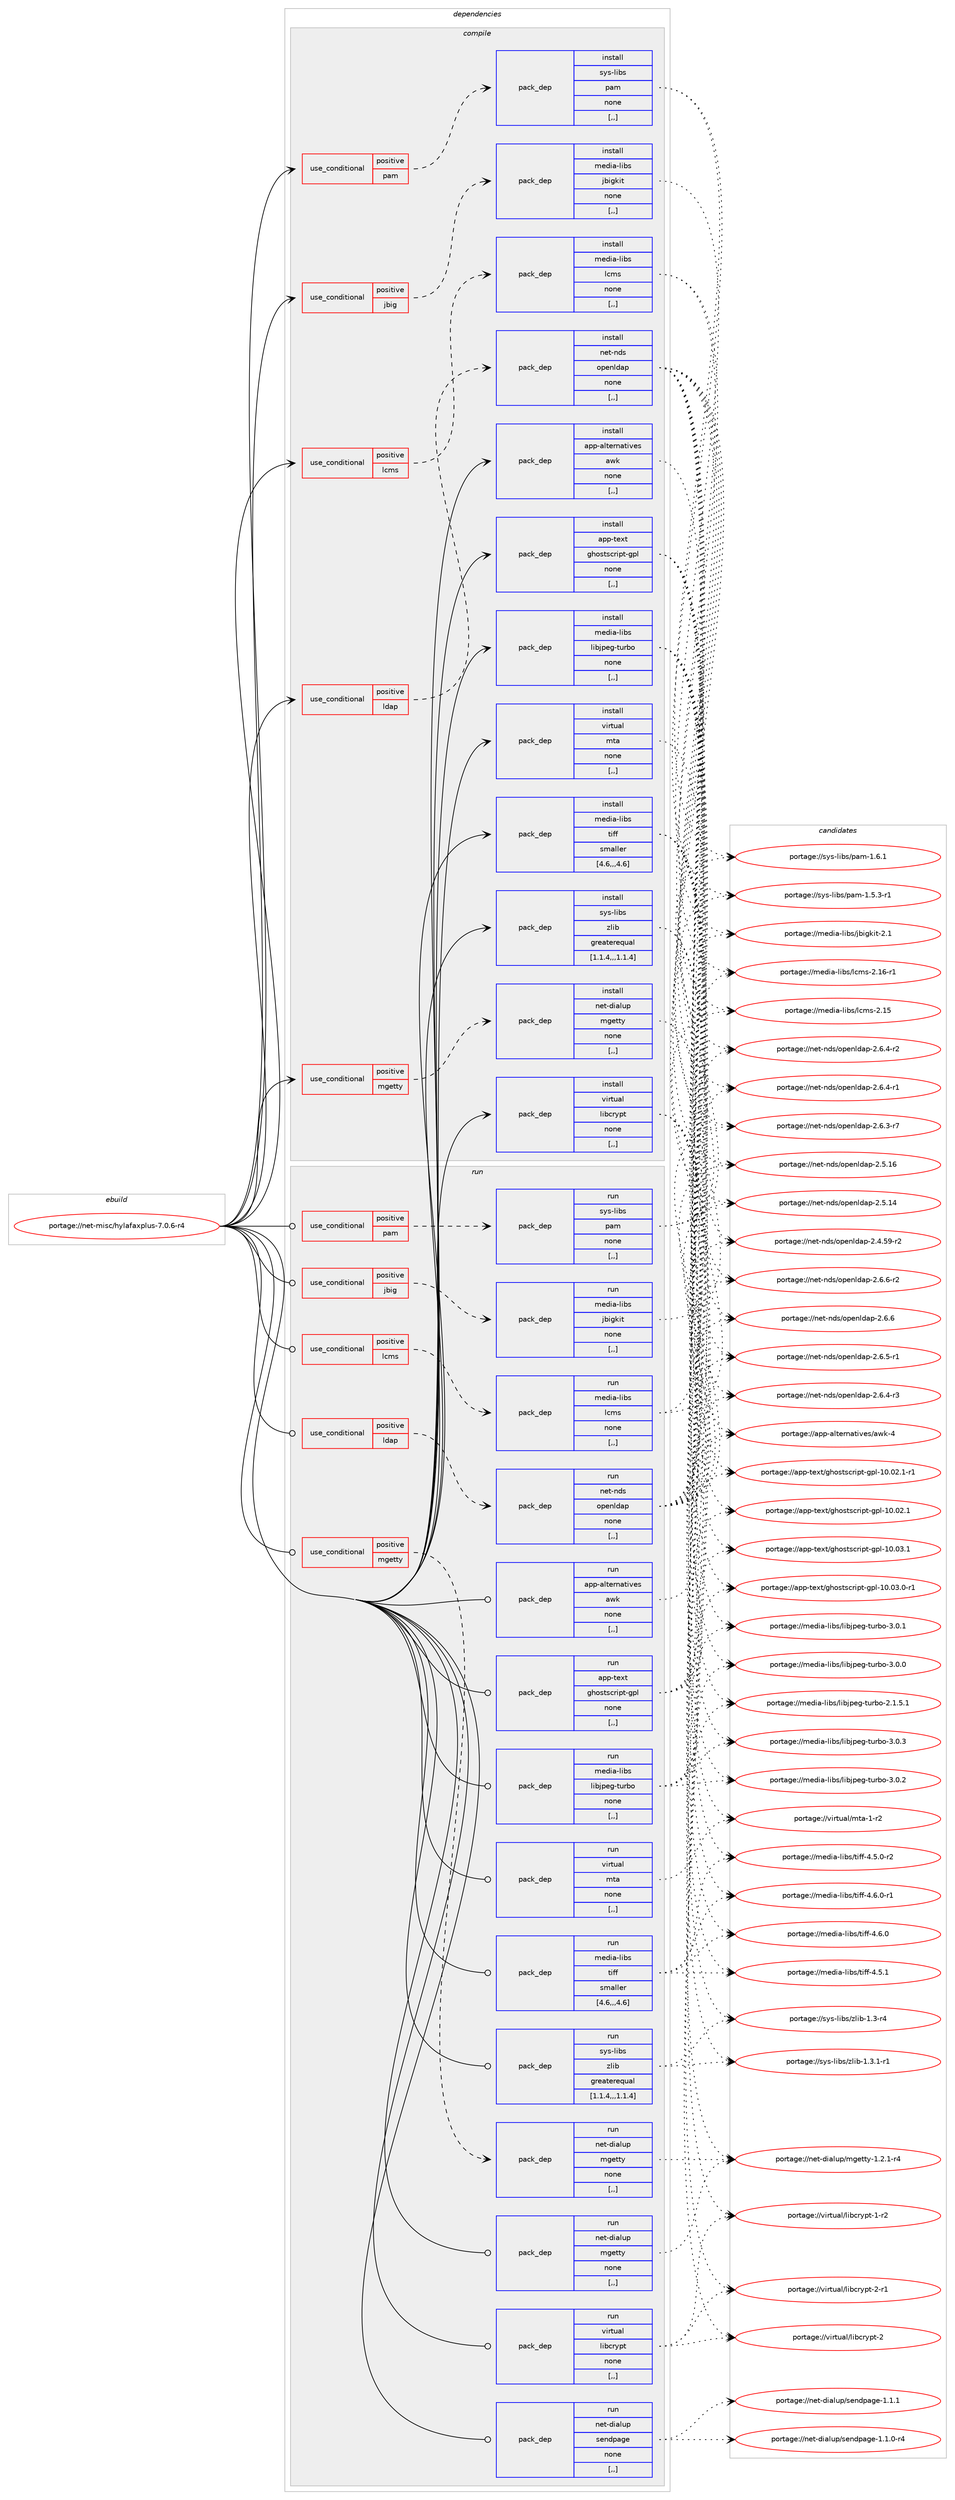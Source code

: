 digraph prolog {

# *************
# Graph options
# *************

newrank=true;
concentrate=true;
compound=true;
graph [rankdir=LR,fontname=Helvetica,fontsize=10,ranksep=1.5];#, ranksep=2.5, nodesep=0.2];
edge  [arrowhead=vee];
node  [fontname=Helvetica,fontsize=10];

# **********
# The ebuild
# **********

subgraph cluster_leftcol {
color=gray;
rank=same;
label=<<i>ebuild</i>>;
id [label="portage://net-misc/hylafaxplus-7.0.6-r4", color=red, width=4, href="../net-misc/hylafaxplus-7.0.6-r4.svg"];
}

# ****************
# The dependencies
# ****************

subgraph cluster_midcol {
color=gray;
label=<<i>dependencies</i>>;
subgraph cluster_compile {
fillcolor="#eeeeee";
style=filled;
label=<<i>compile</i>>;
subgraph cond97123 {
dependency368525 [label=<<TABLE BORDER="0" CELLBORDER="1" CELLSPACING="0" CELLPADDING="4"><TR><TD ROWSPAN="3" CELLPADDING="10">use_conditional</TD></TR><TR><TD>positive</TD></TR><TR><TD>jbig</TD></TR></TABLE>>, shape=none, color=red];
subgraph pack268735 {
dependency368526 [label=<<TABLE BORDER="0" CELLBORDER="1" CELLSPACING="0" CELLPADDING="4" WIDTH="220"><TR><TD ROWSPAN="6" CELLPADDING="30">pack_dep</TD></TR><TR><TD WIDTH="110">install</TD></TR><TR><TD>media-libs</TD></TR><TR><TD>jbigkit</TD></TR><TR><TD>none</TD></TR><TR><TD>[,,]</TD></TR></TABLE>>, shape=none, color=blue];
}
dependency368525:e -> dependency368526:w [weight=20,style="dashed",arrowhead="vee"];
}
id:e -> dependency368525:w [weight=20,style="solid",arrowhead="vee"];
subgraph cond97124 {
dependency368527 [label=<<TABLE BORDER="0" CELLBORDER="1" CELLSPACING="0" CELLPADDING="4"><TR><TD ROWSPAN="3" CELLPADDING="10">use_conditional</TD></TR><TR><TD>positive</TD></TR><TR><TD>lcms</TD></TR></TABLE>>, shape=none, color=red];
subgraph pack268736 {
dependency368528 [label=<<TABLE BORDER="0" CELLBORDER="1" CELLSPACING="0" CELLPADDING="4" WIDTH="220"><TR><TD ROWSPAN="6" CELLPADDING="30">pack_dep</TD></TR><TR><TD WIDTH="110">install</TD></TR><TR><TD>media-libs</TD></TR><TR><TD>lcms</TD></TR><TR><TD>none</TD></TR><TR><TD>[,,]</TD></TR></TABLE>>, shape=none, color=blue];
}
dependency368527:e -> dependency368528:w [weight=20,style="dashed",arrowhead="vee"];
}
id:e -> dependency368527:w [weight=20,style="solid",arrowhead="vee"];
subgraph cond97125 {
dependency368529 [label=<<TABLE BORDER="0" CELLBORDER="1" CELLSPACING="0" CELLPADDING="4"><TR><TD ROWSPAN="3" CELLPADDING="10">use_conditional</TD></TR><TR><TD>positive</TD></TR><TR><TD>ldap</TD></TR></TABLE>>, shape=none, color=red];
subgraph pack268737 {
dependency368530 [label=<<TABLE BORDER="0" CELLBORDER="1" CELLSPACING="0" CELLPADDING="4" WIDTH="220"><TR><TD ROWSPAN="6" CELLPADDING="30">pack_dep</TD></TR><TR><TD WIDTH="110">install</TD></TR><TR><TD>net-nds</TD></TR><TR><TD>openldap</TD></TR><TR><TD>none</TD></TR><TR><TD>[,,]</TD></TR></TABLE>>, shape=none, color=blue];
}
dependency368529:e -> dependency368530:w [weight=20,style="dashed",arrowhead="vee"];
}
id:e -> dependency368529:w [weight=20,style="solid",arrowhead="vee"];
subgraph cond97126 {
dependency368531 [label=<<TABLE BORDER="0" CELLBORDER="1" CELLSPACING="0" CELLPADDING="4"><TR><TD ROWSPAN="3" CELLPADDING="10">use_conditional</TD></TR><TR><TD>positive</TD></TR><TR><TD>mgetty</TD></TR></TABLE>>, shape=none, color=red];
subgraph pack268738 {
dependency368532 [label=<<TABLE BORDER="0" CELLBORDER="1" CELLSPACING="0" CELLPADDING="4" WIDTH="220"><TR><TD ROWSPAN="6" CELLPADDING="30">pack_dep</TD></TR><TR><TD WIDTH="110">install</TD></TR><TR><TD>net-dialup</TD></TR><TR><TD>mgetty</TD></TR><TR><TD>none</TD></TR><TR><TD>[,,]</TD></TR></TABLE>>, shape=none, color=blue];
}
dependency368531:e -> dependency368532:w [weight=20,style="dashed",arrowhead="vee"];
}
id:e -> dependency368531:w [weight=20,style="solid",arrowhead="vee"];
subgraph cond97127 {
dependency368533 [label=<<TABLE BORDER="0" CELLBORDER="1" CELLSPACING="0" CELLPADDING="4"><TR><TD ROWSPAN="3" CELLPADDING="10">use_conditional</TD></TR><TR><TD>positive</TD></TR><TR><TD>pam</TD></TR></TABLE>>, shape=none, color=red];
subgraph pack268739 {
dependency368534 [label=<<TABLE BORDER="0" CELLBORDER="1" CELLSPACING="0" CELLPADDING="4" WIDTH="220"><TR><TD ROWSPAN="6" CELLPADDING="30">pack_dep</TD></TR><TR><TD WIDTH="110">install</TD></TR><TR><TD>sys-libs</TD></TR><TR><TD>pam</TD></TR><TR><TD>none</TD></TR><TR><TD>[,,]</TD></TR></TABLE>>, shape=none, color=blue];
}
dependency368533:e -> dependency368534:w [weight=20,style="dashed",arrowhead="vee"];
}
id:e -> dependency368533:w [weight=20,style="solid",arrowhead="vee"];
subgraph pack268740 {
dependency368535 [label=<<TABLE BORDER="0" CELLBORDER="1" CELLSPACING="0" CELLPADDING="4" WIDTH="220"><TR><TD ROWSPAN="6" CELLPADDING="30">pack_dep</TD></TR><TR><TD WIDTH="110">install</TD></TR><TR><TD>app-alternatives</TD></TR><TR><TD>awk</TD></TR><TR><TD>none</TD></TR><TR><TD>[,,]</TD></TR></TABLE>>, shape=none, color=blue];
}
id:e -> dependency368535:w [weight=20,style="solid",arrowhead="vee"];
subgraph pack268741 {
dependency368536 [label=<<TABLE BORDER="0" CELLBORDER="1" CELLSPACING="0" CELLPADDING="4" WIDTH="220"><TR><TD ROWSPAN="6" CELLPADDING="30">pack_dep</TD></TR><TR><TD WIDTH="110">install</TD></TR><TR><TD>app-text</TD></TR><TR><TD>ghostscript-gpl</TD></TR><TR><TD>none</TD></TR><TR><TD>[,,]</TD></TR></TABLE>>, shape=none, color=blue];
}
id:e -> dependency368536:w [weight=20,style="solid",arrowhead="vee"];
subgraph pack268742 {
dependency368537 [label=<<TABLE BORDER="0" CELLBORDER="1" CELLSPACING="0" CELLPADDING="4" WIDTH="220"><TR><TD ROWSPAN="6" CELLPADDING="30">pack_dep</TD></TR><TR><TD WIDTH="110">install</TD></TR><TR><TD>media-libs</TD></TR><TR><TD>libjpeg-turbo</TD></TR><TR><TD>none</TD></TR><TR><TD>[,,]</TD></TR></TABLE>>, shape=none, color=blue];
}
id:e -> dependency368537:w [weight=20,style="solid",arrowhead="vee"];
subgraph pack268743 {
dependency368538 [label=<<TABLE BORDER="0" CELLBORDER="1" CELLSPACING="0" CELLPADDING="4" WIDTH="220"><TR><TD ROWSPAN="6" CELLPADDING="30">pack_dep</TD></TR><TR><TD WIDTH="110">install</TD></TR><TR><TD>media-libs</TD></TR><TR><TD>tiff</TD></TR><TR><TD>smaller</TD></TR><TR><TD>[4.6,,,4.6]</TD></TR></TABLE>>, shape=none, color=blue];
}
id:e -> dependency368538:w [weight=20,style="solid",arrowhead="vee"];
subgraph pack268744 {
dependency368539 [label=<<TABLE BORDER="0" CELLBORDER="1" CELLSPACING="0" CELLPADDING="4" WIDTH="220"><TR><TD ROWSPAN="6" CELLPADDING="30">pack_dep</TD></TR><TR><TD WIDTH="110">install</TD></TR><TR><TD>sys-libs</TD></TR><TR><TD>zlib</TD></TR><TR><TD>greaterequal</TD></TR><TR><TD>[1.1.4,,,1.1.4]</TD></TR></TABLE>>, shape=none, color=blue];
}
id:e -> dependency368539:w [weight=20,style="solid",arrowhead="vee"];
subgraph pack268745 {
dependency368540 [label=<<TABLE BORDER="0" CELLBORDER="1" CELLSPACING="0" CELLPADDING="4" WIDTH="220"><TR><TD ROWSPAN="6" CELLPADDING="30">pack_dep</TD></TR><TR><TD WIDTH="110">install</TD></TR><TR><TD>virtual</TD></TR><TR><TD>libcrypt</TD></TR><TR><TD>none</TD></TR><TR><TD>[,,]</TD></TR></TABLE>>, shape=none, color=blue];
}
id:e -> dependency368540:w [weight=20,style="solid",arrowhead="vee"];
subgraph pack268746 {
dependency368541 [label=<<TABLE BORDER="0" CELLBORDER="1" CELLSPACING="0" CELLPADDING="4" WIDTH="220"><TR><TD ROWSPAN="6" CELLPADDING="30">pack_dep</TD></TR><TR><TD WIDTH="110">install</TD></TR><TR><TD>virtual</TD></TR><TR><TD>mta</TD></TR><TR><TD>none</TD></TR><TR><TD>[,,]</TD></TR></TABLE>>, shape=none, color=blue];
}
id:e -> dependency368541:w [weight=20,style="solid",arrowhead="vee"];
}
subgraph cluster_compileandrun {
fillcolor="#eeeeee";
style=filled;
label=<<i>compile and run</i>>;
}
subgraph cluster_run {
fillcolor="#eeeeee";
style=filled;
label=<<i>run</i>>;
subgraph cond97128 {
dependency368542 [label=<<TABLE BORDER="0" CELLBORDER="1" CELLSPACING="0" CELLPADDING="4"><TR><TD ROWSPAN="3" CELLPADDING="10">use_conditional</TD></TR><TR><TD>positive</TD></TR><TR><TD>jbig</TD></TR></TABLE>>, shape=none, color=red];
subgraph pack268747 {
dependency368543 [label=<<TABLE BORDER="0" CELLBORDER="1" CELLSPACING="0" CELLPADDING="4" WIDTH="220"><TR><TD ROWSPAN="6" CELLPADDING="30">pack_dep</TD></TR><TR><TD WIDTH="110">run</TD></TR><TR><TD>media-libs</TD></TR><TR><TD>jbigkit</TD></TR><TR><TD>none</TD></TR><TR><TD>[,,]</TD></TR></TABLE>>, shape=none, color=blue];
}
dependency368542:e -> dependency368543:w [weight=20,style="dashed",arrowhead="vee"];
}
id:e -> dependency368542:w [weight=20,style="solid",arrowhead="odot"];
subgraph cond97129 {
dependency368544 [label=<<TABLE BORDER="0" CELLBORDER="1" CELLSPACING="0" CELLPADDING="4"><TR><TD ROWSPAN="3" CELLPADDING="10">use_conditional</TD></TR><TR><TD>positive</TD></TR><TR><TD>lcms</TD></TR></TABLE>>, shape=none, color=red];
subgraph pack268748 {
dependency368545 [label=<<TABLE BORDER="0" CELLBORDER="1" CELLSPACING="0" CELLPADDING="4" WIDTH="220"><TR><TD ROWSPAN="6" CELLPADDING="30">pack_dep</TD></TR><TR><TD WIDTH="110">run</TD></TR><TR><TD>media-libs</TD></TR><TR><TD>lcms</TD></TR><TR><TD>none</TD></TR><TR><TD>[,,]</TD></TR></TABLE>>, shape=none, color=blue];
}
dependency368544:e -> dependency368545:w [weight=20,style="dashed",arrowhead="vee"];
}
id:e -> dependency368544:w [weight=20,style="solid",arrowhead="odot"];
subgraph cond97130 {
dependency368546 [label=<<TABLE BORDER="0" CELLBORDER="1" CELLSPACING="0" CELLPADDING="4"><TR><TD ROWSPAN="3" CELLPADDING="10">use_conditional</TD></TR><TR><TD>positive</TD></TR><TR><TD>ldap</TD></TR></TABLE>>, shape=none, color=red];
subgraph pack268749 {
dependency368547 [label=<<TABLE BORDER="0" CELLBORDER="1" CELLSPACING="0" CELLPADDING="4" WIDTH="220"><TR><TD ROWSPAN="6" CELLPADDING="30">pack_dep</TD></TR><TR><TD WIDTH="110">run</TD></TR><TR><TD>net-nds</TD></TR><TR><TD>openldap</TD></TR><TR><TD>none</TD></TR><TR><TD>[,,]</TD></TR></TABLE>>, shape=none, color=blue];
}
dependency368546:e -> dependency368547:w [weight=20,style="dashed",arrowhead="vee"];
}
id:e -> dependency368546:w [weight=20,style="solid",arrowhead="odot"];
subgraph cond97131 {
dependency368548 [label=<<TABLE BORDER="0" CELLBORDER="1" CELLSPACING="0" CELLPADDING="4"><TR><TD ROWSPAN="3" CELLPADDING="10">use_conditional</TD></TR><TR><TD>positive</TD></TR><TR><TD>mgetty</TD></TR></TABLE>>, shape=none, color=red];
subgraph pack268750 {
dependency368549 [label=<<TABLE BORDER="0" CELLBORDER="1" CELLSPACING="0" CELLPADDING="4" WIDTH="220"><TR><TD ROWSPAN="6" CELLPADDING="30">pack_dep</TD></TR><TR><TD WIDTH="110">run</TD></TR><TR><TD>net-dialup</TD></TR><TR><TD>mgetty</TD></TR><TR><TD>none</TD></TR><TR><TD>[,,]</TD></TR></TABLE>>, shape=none, color=blue];
}
dependency368548:e -> dependency368549:w [weight=20,style="dashed",arrowhead="vee"];
}
id:e -> dependency368548:w [weight=20,style="solid",arrowhead="odot"];
subgraph cond97132 {
dependency368550 [label=<<TABLE BORDER="0" CELLBORDER="1" CELLSPACING="0" CELLPADDING="4"><TR><TD ROWSPAN="3" CELLPADDING="10">use_conditional</TD></TR><TR><TD>positive</TD></TR><TR><TD>pam</TD></TR></TABLE>>, shape=none, color=red];
subgraph pack268751 {
dependency368551 [label=<<TABLE BORDER="0" CELLBORDER="1" CELLSPACING="0" CELLPADDING="4" WIDTH="220"><TR><TD ROWSPAN="6" CELLPADDING="30">pack_dep</TD></TR><TR><TD WIDTH="110">run</TD></TR><TR><TD>sys-libs</TD></TR><TR><TD>pam</TD></TR><TR><TD>none</TD></TR><TR><TD>[,,]</TD></TR></TABLE>>, shape=none, color=blue];
}
dependency368550:e -> dependency368551:w [weight=20,style="dashed",arrowhead="vee"];
}
id:e -> dependency368550:w [weight=20,style="solid",arrowhead="odot"];
subgraph pack268752 {
dependency368552 [label=<<TABLE BORDER="0" CELLBORDER="1" CELLSPACING="0" CELLPADDING="4" WIDTH="220"><TR><TD ROWSPAN="6" CELLPADDING="30">pack_dep</TD></TR><TR><TD WIDTH="110">run</TD></TR><TR><TD>app-alternatives</TD></TR><TR><TD>awk</TD></TR><TR><TD>none</TD></TR><TR><TD>[,,]</TD></TR></TABLE>>, shape=none, color=blue];
}
id:e -> dependency368552:w [weight=20,style="solid",arrowhead="odot"];
subgraph pack268753 {
dependency368553 [label=<<TABLE BORDER="0" CELLBORDER="1" CELLSPACING="0" CELLPADDING="4" WIDTH="220"><TR><TD ROWSPAN="6" CELLPADDING="30">pack_dep</TD></TR><TR><TD WIDTH="110">run</TD></TR><TR><TD>app-text</TD></TR><TR><TD>ghostscript-gpl</TD></TR><TR><TD>none</TD></TR><TR><TD>[,,]</TD></TR></TABLE>>, shape=none, color=blue];
}
id:e -> dependency368553:w [weight=20,style="solid",arrowhead="odot"];
subgraph pack268754 {
dependency368554 [label=<<TABLE BORDER="0" CELLBORDER="1" CELLSPACING="0" CELLPADDING="4" WIDTH="220"><TR><TD ROWSPAN="6" CELLPADDING="30">pack_dep</TD></TR><TR><TD WIDTH="110">run</TD></TR><TR><TD>media-libs</TD></TR><TR><TD>libjpeg-turbo</TD></TR><TR><TD>none</TD></TR><TR><TD>[,,]</TD></TR></TABLE>>, shape=none, color=blue];
}
id:e -> dependency368554:w [weight=20,style="solid",arrowhead="odot"];
subgraph pack268755 {
dependency368555 [label=<<TABLE BORDER="0" CELLBORDER="1" CELLSPACING="0" CELLPADDING="4" WIDTH="220"><TR><TD ROWSPAN="6" CELLPADDING="30">pack_dep</TD></TR><TR><TD WIDTH="110">run</TD></TR><TR><TD>media-libs</TD></TR><TR><TD>tiff</TD></TR><TR><TD>smaller</TD></TR><TR><TD>[4.6,,,4.6]</TD></TR></TABLE>>, shape=none, color=blue];
}
id:e -> dependency368555:w [weight=20,style="solid",arrowhead="odot"];
subgraph pack268756 {
dependency368556 [label=<<TABLE BORDER="0" CELLBORDER="1" CELLSPACING="0" CELLPADDING="4" WIDTH="220"><TR><TD ROWSPAN="6" CELLPADDING="30">pack_dep</TD></TR><TR><TD WIDTH="110">run</TD></TR><TR><TD>sys-libs</TD></TR><TR><TD>zlib</TD></TR><TR><TD>greaterequal</TD></TR><TR><TD>[1.1.4,,,1.1.4]</TD></TR></TABLE>>, shape=none, color=blue];
}
id:e -> dependency368556:w [weight=20,style="solid",arrowhead="odot"];
subgraph pack268757 {
dependency368557 [label=<<TABLE BORDER="0" CELLBORDER="1" CELLSPACING="0" CELLPADDING="4" WIDTH="220"><TR><TD ROWSPAN="6" CELLPADDING="30">pack_dep</TD></TR><TR><TD WIDTH="110">run</TD></TR><TR><TD>virtual</TD></TR><TR><TD>libcrypt</TD></TR><TR><TD>none</TD></TR><TR><TD>[,,]</TD></TR></TABLE>>, shape=none, color=blue];
}
id:e -> dependency368557:w [weight=20,style="solid",arrowhead="odot"];
subgraph pack268758 {
dependency368558 [label=<<TABLE BORDER="0" CELLBORDER="1" CELLSPACING="0" CELLPADDING="4" WIDTH="220"><TR><TD ROWSPAN="6" CELLPADDING="30">pack_dep</TD></TR><TR><TD WIDTH="110">run</TD></TR><TR><TD>virtual</TD></TR><TR><TD>mta</TD></TR><TR><TD>none</TD></TR><TR><TD>[,,]</TD></TR></TABLE>>, shape=none, color=blue];
}
id:e -> dependency368558:w [weight=20,style="solid",arrowhead="odot"];
subgraph pack268759 {
dependency368559 [label=<<TABLE BORDER="0" CELLBORDER="1" CELLSPACING="0" CELLPADDING="4" WIDTH="220"><TR><TD ROWSPAN="6" CELLPADDING="30">pack_dep</TD></TR><TR><TD WIDTH="110">run</TD></TR><TR><TD>net-dialup</TD></TR><TR><TD>mgetty</TD></TR><TR><TD>none</TD></TR><TR><TD>[,,]</TD></TR></TABLE>>, shape=none, color=blue];
}
id:e -> dependency368559:w [weight=20,style="solid",arrowhead="odot"];
subgraph pack268760 {
dependency368560 [label=<<TABLE BORDER="0" CELLBORDER="1" CELLSPACING="0" CELLPADDING="4" WIDTH="220"><TR><TD ROWSPAN="6" CELLPADDING="30">pack_dep</TD></TR><TR><TD WIDTH="110">run</TD></TR><TR><TD>net-dialup</TD></TR><TR><TD>sendpage</TD></TR><TR><TD>none</TD></TR><TR><TD>[,,]</TD></TR></TABLE>>, shape=none, color=blue];
}
id:e -> dependency368560:w [weight=20,style="solid",arrowhead="odot"];
}
}

# **************
# The candidates
# **************

subgraph cluster_choices {
rank=same;
color=gray;
label=<<i>candidates</i>>;

subgraph choice268735 {
color=black;
nodesep=1;
choice109101100105974510810598115471069810510310710511645504649 [label="portage://media-libs/jbigkit-2.1", color=red, width=4,href="../media-libs/jbigkit-2.1.svg"];
dependency368526:e -> choice109101100105974510810598115471069810510310710511645504649:w [style=dotted,weight="100"];
}
subgraph choice268736 {
color=black;
nodesep=1;
choice109101100105974510810598115471089910911545504649544511449 [label="portage://media-libs/lcms-2.16-r1", color=red, width=4,href="../media-libs/lcms-2.16-r1.svg"];
choice10910110010597451081059811547108991091154550464953 [label="portage://media-libs/lcms-2.15", color=red, width=4,href="../media-libs/lcms-2.15.svg"];
dependency368528:e -> choice109101100105974510810598115471089910911545504649544511449:w [style=dotted,weight="100"];
dependency368528:e -> choice10910110010597451081059811547108991091154550464953:w [style=dotted,weight="100"];
}
subgraph choice268737 {
color=black;
nodesep=1;
choice1101011164511010011547111112101110108100971124550465446544511450 [label="portage://net-nds/openldap-2.6.6-r2", color=red, width=4,href="../net-nds/openldap-2.6.6-r2.svg"];
choice110101116451101001154711111210111010810097112455046544654 [label="portage://net-nds/openldap-2.6.6", color=red, width=4,href="../net-nds/openldap-2.6.6.svg"];
choice1101011164511010011547111112101110108100971124550465446534511449 [label="portage://net-nds/openldap-2.6.5-r1", color=red, width=4,href="../net-nds/openldap-2.6.5-r1.svg"];
choice1101011164511010011547111112101110108100971124550465446524511451 [label="portage://net-nds/openldap-2.6.4-r3", color=red, width=4,href="../net-nds/openldap-2.6.4-r3.svg"];
choice1101011164511010011547111112101110108100971124550465446524511450 [label="portage://net-nds/openldap-2.6.4-r2", color=red, width=4,href="../net-nds/openldap-2.6.4-r2.svg"];
choice1101011164511010011547111112101110108100971124550465446524511449 [label="portage://net-nds/openldap-2.6.4-r1", color=red, width=4,href="../net-nds/openldap-2.6.4-r1.svg"];
choice1101011164511010011547111112101110108100971124550465446514511455 [label="portage://net-nds/openldap-2.6.3-r7", color=red, width=4,href="../net-nds/openldap-2.6.3-r7.svg"];
choice11010111645110100115471111121011101081009711245504653464954 [label="portage://net-nds/openldap-2.5.16", color=red, width=4,href="../net-nds/openldap-2.5.16.svg"];
choice11010111645110100115471111121011101081009711245504653464952 [label="portage://net-nds/openldap-2.5.14", color=red, width=4,href="../net-nds/openldap-2.5.14.svg"];
choice110101116451101001154711111210111010810097112455046524653574511450 [label="portage://net-nds/openldap-2.4.59-r2", color=red, width=4,href="../net-nds/openldap-2.4.59-r2.svg"];
dependency368530:e -> choice1101011164511010011547111112101110108100971124550465446544511450:w [style=dotted,weight="100"];
dependency368530:e -> choice110101116451101001154711111210111010810097112455046544654:w [style=dotted,weight="100"];
dependency368530:e -> choice1101011164511010011547111112101110108100971124550465446534511449:w [style=dotted,weight="100"];
dependency368530:e -> choice1101011164511010011547111112101110108100971124550465446524511451:w [style=dotted,weight="100"];
dependency368530:e -> choice1101011164511010011547111112101110108100971124550465446524511450:w [style=dotted,weight="100"];
dependency368530:e -> choice1101011164511010011547111112101110108100971124550465446524511449:w [style=dotted,weight="100"];
dependency368530:e -> choice1101011164511010011547111112101110108100971124550465446514511455:w [style=dotted,weight="100"];
dependency368530:e -> choice11010111645110100115471111121011101081009711245504653464954:w [style=dotted,weight="100"];
dependency368530:e -> choice11010111645110100115471111121011101081009711245504653464952:w [style=dotted,weight="100"];
dependency368530:e -> choice110101116451101001154711111210111010810097112455046524653574511450:w [style=dotted,weight="100"];
}
subgraph choice268738 {
color=black;
nodesep=1;
choice1101011164510010597108117112471091031011161161214549465046494511452 [label="portage://net-dialup/mgetty-1.2.1-r4", color=red, width=4,href="../net-dialup/mgetty-1.2.1-r4.svg"];
dependency368532:e -> choice1101011164510010597108117112471091031011161161214549465046494511452:w [style=dotted,weight="100"];
}
subgraph choice268739 {
color=black;
nodesep=1;
choice11512111545108105981154711297109454946544649 [label="portage://sys-libs/pam-1.6.1", color=red, width=4,href="../sys-libs/pam-1.6.1.svg"];
choice115121115451081059811547112971094549465346514511449 [label="portage://sys-libs/pam-1.5.3-r1", color=red, width=4,href="../sys-libs/pam-1.5.3-r1.svg"];
dependency368534:e -> choice11512111545108105981154711297109454946544649:w [style=dotted,weight="100"];
dependency368534:e -> choice115121115451081059811547112971094549465346514511449:w [style=dotted,weight="100"];
}
subgraph choice268740 {
color=black;
nodesep=1;
choice9711211245971081161011141109711610511810111547971191074552 [label="portage://app-alternatives/awk-4", color=red, width=4,href="../app-alternatives/awk-4.svg"];
dependency368535:e -> choice9711211245971081161011141109711610511810111547971191074552:w [style=dotted,weight="100"];
}
subgraph choice268741 {
color=black;
nodesep=1;
choice97112112451161011201164710310411111511611599114105112116451031121084549484648514649 [label="portage://app-text/ghostscript-gpl-10.03.1", color=red, width=4,href="../app-text/ghostscript-gpl-10.03.1.svg"];
choice971121124511610112011647103104111115116115991141051121164510311210845494846485146484511449 [label="portage://app-text/ghostscript-gpl-10.03.0-r1", color=red, width=4,href="../app-text/ghostscript-gpl-10.03.0-r1.svg"];
choice971121124511610112011647103104111115116115991141051121164510311210845494846485046494511449 [label="portage://app-text/ghostscript-gpl-10.02.1-r1", color=red, width=4,href="../app-text/ghostscript-gpl-10.02.1-r1.svg"];
choice97112112451161011201164710310411111511611599114105112116451031121084549484648504649 [label="portage://app-text/ghostscript-gpl-10.02.1", color=red, width=4,href="../app-text/ghostscript-gpl-10.02.1.svg"];
dependency368536:e -> choice97112112451161011201164710310411111511611599114105112116451031121084549484648514649:w [style=dotted,weight="100"];
dependency368536:e -> choice971121124511610112011647103104111115116115991141051121164510311210845494846485146484511449:w [style=dotted,weight="100"];
dependency368536:e -> choice971121124511610112011647103104111115116115991141051121164510311210845494846485046494511449:w [style=dotted,weight="100"];
dependency368536:e -> choice97112112451161011201164710310411111511611599114105112116451031121084549484648504649:w [style=dotted,weight="100"];
}
subgraph choice268742 {
color=black;
nodesep=1;
choice10910110010597451081059811547108105981061121011034511611711498111455146484651 [label="portage://media-libs/libjpeg-turbo-3.0.3", color=red, width=4,href="../media-libs/libjpeg-turbo-3.0.3.svg"];
choice10910110010597451081059811547108105981061121011034511611711498111455146484650 [label="portage://media-libs/libjpeg-turbo-3.0.2", color=red, width=4,href="../media-libs/libjpeg-turbo-3.0.2.svg"];
choice10910110010597451081059811547108105981061121011034511611711498111455146484649 [label="portage://media-libs/libjpeg-turbo-3.0.1", color=red, width=4,href="../media-libs/libjpeg-turbo-3.0.1.svg"];
choice10910110010597451081059811547108105981061121011034511611711498111455146484648 [label="portage://media-libs/libjpeg-turbo-3.0.0", color=red, width=4,href="../media-libs/libjpeg-turbo-3.0.0.svg"];
choice109101100105974510810598115471081059810611210110345116117114981114550464946534649 [label="portage://media-libs/libjpeg-turbo-2.1.5.1", color=red, width=4,href="../media-libs/libjpeg-turbo-2.1.5.1.svg"];
dependency368537:e -> choice10910110010597451081059811547108105981061121011034511611711498111455146484651:w [style=dotted,weight="100"];
dependency368537:e -> choice10910110010597451081059811547108105981061121011034511611711498111455146484650:w [style=dotted,weight="100"];
dependency368537:e -> choice10910110010597451081059811547108105981061121011034511611711498111455146484649:w [style=dotted,weight="100"];
dependency368537:e -> choice10910110010597451081059811547108105981061121011034511611711498111455146484648:w [style=dotted,weight="100"];
dependency368537:e -> choice109101100105974510810598115471081059810611210110345116117114981114550464946534649:w [style=dotted,weight="100"];
}
subgraph choice268743 {
color=black;
nodesep=1;
choice109101100105974510810598115471161051021024552465446484511449 [label="portage://media-libs/tiff-4.6.0-r1", color=red, width=4,href="../media-libs/tiff-4.6.0-r1.svg"];
choice10910110010597451081059811547116105102102455246544648 [label="portage://media-libs/tiff-4.6.0", color=red, width=4,href="../media-libs/tiff-4.6.0.svg"];
choice10910110010597451081059811547116105102102455246534649 [label="portage://media-libs/tiff-4.5.1", color=red, width=4,href="../media-libs/tiff-4.5.1.svg"];
choice109101100105974510810598115471161051021024552465346484511450 [label="portage://media-libs/tiff-4.5.0-r2", color=red, width=4,href="../media-libs/tiff-4.5.0-r2.svg"];
dependency368538:e -> choice109101100105974510810598115471161051021024552465446484511449:w [style=dotted,weight="100"];
dependency368538:e -> choice10910110010597451081059811547116105102102455246544648:w [style=dotted,weight="100"];
dependency368538:e -> choice10910110010597451081059811547116105102102455246534649:w [style=dotted,weight="100"];
dependency368538:e -> choice109101100105974510810598115471161051021024552465346484511450:w [style=dotted,weight="100"];
}
subgraph choice268744 {
color=black;
nodesep=1;
choice115121115451081059811547122108105984549465146494511449 [label="portage://sys-libs/zlib-1.3.1-r1", color=red, width=4,href="../sys-libs/zlib-1.3.1-r1.svg"];
choice11512111545108105981154712210810598454946514511452 [label="portage://sys-libs/zlib-1.3-r4", color=red, width=4,href="../sys-libs/zlib-1.3-r4.svg"];
dependency368539:e -> choice115121115451081059811547122108105984549465146494511449:w [style=dotted,weight="100"];
dependency368539:e -> choice11512111545108105981154712210810598454946514511452:w [style=dotted,weight="100"];
}
subgraph choice268745 {
color=black;
nodesep=1;
choice1181051141161179710847108105989911412111211645504511449 [label="portage://virtual/libcrypt-2-r1", color=red, width=4,href="../virtual/libcrypt-2-r1.svg"];
choice118105114116117971084710810598991141211121164550 [label="portage://virtual/libcrypt-2", color=red, width=4,href="../virtual/libcrypt-2.svg"];
choice1181051141161179710847108105989911412111211645494511450 [label="portage://virtual/libcrypt-1-r2", color=red, width=4,href="../virtual/libcrypt-1-r2.svg"];
dependency368540:e -> choice1181051141161179710847108105989911412111211645504511449:w [style=dotted,weight="100"];
dependency368540:e -> choice118105114116117971084710810598991141211121164550:w [style=dotted,weight="100"];
dependency368540:e -> choice1181051141161179710847108105989911412111211645494511450:w [style=dotted,weight="100"];
}
subgraph choice268746 {
color=black;
nodesep=1;
choice11810511411611797108471091169745494511450 [label="portage://virtual/mta-1-r2", color=red, width=4,href="../virtual/mta-1-r2.svg"];
dependency368541:e -> choice11810511411611797108471091169745494511450:w [style=dotted,weight="100"];
}
subgraph choice268747 {
color=black;
nodesep=1;
choice109101100105974510810598115471069810510310710511645504649 [label="portage://media-libs/jbigkit-2.1", color=red, width=4,href="../media-libs/jbigkit-2.1.svg"];
dependency368543:e -> choice109101100105974510810598115471069810510310710511645504649:w [style=dotted,weight="100"];
}
subgraph choice268748 {
color=black;
nodesep=1;
choice109101100105974510810598115471089910911545504649544511449 [label="portage://media-libs/lcms-2.16-r1", color=red, width=4,href="../media-libs/lcms-2.16-r1.svg"];
choice10910110010597451081059811547108991091154550464953 [label="portage://media-libs/lcms-2.15", color=red, width=4,href="../media-libs/lcms-2.15.svg"];
dependency368545:e -> choice109101100105974510810598115471089910911545504649544511449:w [style=dotted,weight="100"];
dependency368545:e -> choice10910110010597451081059811547108991091154550464953:w [style=dotted,weight="100"];
}
subgraph choice268749 {
color=black;
nodesep=1;
choice1101011164511010011547111112101110108100971124550465446544511450 [label="portage://net-nds/openldap-2.6.6-r2", color=red, width=4,href="../net-nds/openldap-2.6.6-r2.svg"];
choice110101116451101001154711111210111010810097112455046544654 [label="portage://net-nds/openldap-2.6.6", color=red, width=4,href="../net-nds/openldap-2.6.6.svg"];
choice1101011164511010011547111112101110108100971124550465446534511449 [label="portage://net-nds/openldap-2.6.5-r1", color=red, width=4,href="../net-nds/openldap-2.6.5-r1.svg"];
choice1101011164511010011547111112101110108100971124550465446524511451 [label="portage://net-nds/openldap-2.6.4-r3", color=red, width=4,href="../net-nds/openldap-2.6.4-r3.svg"];
choice1101011164511010011547111112101110108100971124550465446524511450 [label="portage://net-nds/openldap-2.6.4-r2", color=red, width=4,href="../net-nds/openldap-2.6.4-r2.svg"];
choice1101011164511010011547111112101110108100971124550465446524511449 [label="portage://net-nds/openldap-2.6.4-r1", color=red, width=4,href="../net-nds/openldap-2.6.4-r1.svg"];
choice1101011164511010011547111112101110108100971124550465446514511455 [label="portage://net-nds/openldap-2.6.3-r7", color=red, width=4,href="../net-nds/openldap-2.6.3-r7.svg"];
choice11010111645110100115471111121011101081009711245504653464954 [label="portage://net-nds/openldap-2.5.16", color=red, width=4,href="../net-nds/openldap-2.5.16.svg"];
choice11010111645110100115471111121011101081009711245504653464952 [label="portage://net-nds/openldap-2.5.14", color=red, width=4,href="../net-nds/openldap-2.5.14.svg"];
choice110101116451101001154711111210111010810097112455046524653574511450 [label="portage://net-nds/openldap-2.4.59-r2", color=red, width=4,href="../net-nds/openldap-2.4.59-r2.svg"];
dependency368547:e -> choice1101011164511010011547111112101110108100971124550465446544511450:w [style=dotted,weight="100"];
dependency368547:e -> choice110101116451101001154711111210111010810097112455046544654:w [style=dotted,weight="100"];
dependency368547:e -> choice1101011164511010011547111112101110108100971124550465446534511449:w [style=dotted,weight="100"];
dependency368547:e -> choice1101011164511010011547111112101110108100971124550465446524511451:w [style=dotted,weight="100"];
dependency368547:e -> choice1101011164511010011547111112101110108100971124550465446524511450:w [style=dotted,weight="100"];
dependency368547:e -> choice1101011164511010011547111112101110108100971124550465446524511449:w [style=dotted,weight="100"];
dependency368547:e -> choice1101011164511010011547111112101110108100971124550465446514511455:w [style=dotted,weight="100"];
dependency368547:e -> choice11010111645110100115471111121011101081009711245504653464954:w [style=dotted,weight="100"];
dependency368547:e -> choice11010111645110100115471111121011101081009711245504653464952:w [style=dotted,weight="100"];
dependency368547:e -> choice110101116451101001154711111210111010810097112455046524653574511450:w [style=dotted,weight="100"];
}
subgraph choice268750 {
color=black;
nodesep=1;
choice1101011164510010597108117112471091031011161161214549465046494511452 [label="portage://net-dialup/mgetty-1.2.1-r4", color=red, width=4,href="../net-dialup/mgetty-1.2.1-r4.svg"];
dependency368549:e -> choice1101011164510010597108117112471091031011161161214549465046494511452:w [style=dotted,weight="100"];
}
subgraph choice268751 {
color=black;
nodesep=1;
choice11512111545108105981154711297109454946544649 [label="portage://sys-libs/pam-1.6.1", color=red, width=4,href="../sys-libs/pam-1.6.1.svg"];
choice115121115451081059811547112971094549465346514511449 [label="portage://sys-libs/pam-1.5.3-r1", color=red, width=4,href="../sys-libs/pam-1.5.3-r1.svg"];
dependency368551:e -> choice11512111545108105981154711297109454946544649:w [style=dotted,weight="100"];
dependency368551:e -> choice115121115451081059811547112971094549465346514511449:w [style=dotted,weight="100"];
}
subgraph choice268752 {
color=black;
nodesep=1;
choice9711211245971081161011141109711610511810111547971191074552 [label="portage://app-alternatives/awk-4", color=red, width=4,href="../app-alternatives/awk-4.svg"];
dependency368552:e -> choice9711211245971081161011141109711610511810111547971191074552:w [style=dotted,weight="100"];
}
subgraph choice268753 {
color=black;
nodesep=1;
choice97112112451161011201164710310411111511611599114105112116451031121084549484648514649 [label="portage://app-text/ghostscript-gpl-10.03.1", color=red, width=4,href="../app-text/ghostscript-gpl-10.03.1.svg"];
choice971121124511610112011647103104111115116115991141051121164510311210845494846485146484511449 [label="portage://app-text/ghostscript-gpl-10.03.0-r1", color=red, width=4,href="../app-text/ghostscript-gpl-10.03.0-r1.svg"];
choice971121124511610112011647103104111115116115991141051121164510311210845494846485046494511449 [label="portage://app-text/ghostscript-gpl-10.02.1-r1", color=red, width=4,href="../app-text/ghostscript-gpl-10.02.1-r1.svg"];
choice97112112451161011201164710310411111511611599114105112116451031121084549484648504649 [label="portage://app-text/ghostscript-gpl-10.02.1", color=red, width=4,href="../app-text/ghostscript-gpl-10.02.1.svg"];
dependency368553:e -> choice97112112451161011201164710310411111511611599114105112116451031121084549484648514649:w [style=dotted,weight="100"];
dependency368553:e -> choice971121124511610112011647103104111115116115991141051121164510311210845494846485146484511449:w [style=dotted,weight="100"];
dependency368553:e -> choice971121124511610112011647103104111115116115991141051121164510311210845494846485046494511449:w [style=dotted,weight="100"];
dependency368553:e -> choice97112112451161011201164710310411111511611599114105112116451031121084549484648504649:w [style=dotted,weight="100"];
}
subgraph choice268754 {
color=black;
nodesep=1;
choice10910110010597451081059811547108105981061121011034511611711498111455146484651 [label="portage://media-libs/libjpeg-turbo-3.0.3", color=red, width=4,href="../media-libs/libjpeg-turbo-3.0.3.svg"];
choice10910110010597451081059811547108105981061121011034511611711498111455146484650 [label="portage://media-libs/libjpeg-turbo-3.0.2", color=red, width=4,href="../media-libs/libjpeg-turbo-3.0.2.svg"];
choice10910110010597451081059811547108105981061121011034511611711498111455146484649 [label="portage://media-libs/libjpeg-turbo-3.0.1", color=red, width=4,href="../media-libs/libjpeg-turbo-3.0.1.svg"];
choice10910110010597451081059811547108105981061121011034511611711498111455146484648 [label="portage://media-libs/libjpeg-turbo-3.0.0", color=red, width=4,href="../media-libs/libjpeg-turbo-3.0.0.svg"];
choice109101100105974510810598115471081059810611210110345116117114981114550464946534649 [label="portage://media-libs/libjpeg-turbo-2.1.5.1", color=red, width=4,href="../media-libs/libjpeg-turbo-2.1.5.1.svg"];
dependency368554:e -> choice10910110010597451081059811547108105981061121011034511611711498111455146484651:w [style=dotted,weight="100"];
dependency368554:e -> choice10910110010597451081059811547108105981061121011034511611711498111455146484650:w [style=dotted,weight="100"];
dependency368554:e -> choice10910110010597451081059811547108105981061121011034511611711498111455146484649:w [style=dotted,weight="100"];
dependency368554:e -> choice10910110010597451081059811547108105981061121011034511611711498111455146484648:w [style=dotted,weight="100"];
dependency368554:e -> choice109101100105974510810598115471081059810611210110345116117114981114550464946534649:w [style=dotted,weight="100"];
}
subgraph choice268755 {
color=black;
nodesep=1;
choice109101100105974510810598115471161051021024552465446484511449 [label="portage://media-libs/tiff-4.6.0-r1", color=red, width=4,href="../media-libs/tiff-4.6.0-r1.svg"];
choice10910110010597451081059811547116105102102455246544648 [label="portage://media-libs/tiff-4.6.0", color=red, width=4,href="../media-libs/tiff-4.6.0.svg"];
choice10910110010597451081059811547116105102102455246534649 [label="portage://media-libs/tiff-4.5.1", color=red, width=4,href="../media-libs/tiff-4.5.1.svg"];
choice109101100105974510810598115471161051021024552465346484511450 [label="portage://media-libs/tiff-4.5.0-r2", color=red, width=4,href="../media-libs/tiff-4.5.0-r2.svg"];
dependency368555:e -> choice109101100105974510810598115471161051021024552465446484511449:w [style=dotted,weight="100"];
dependency368555:e -> choice10910110010597451081059811547116105102102455246544648:w [style=dotted,weight="100"];
dependency368555:e -> choice10910110010597451081059811547116105102102455246534649:w [style=dotted,weight="100"];
dependency368555:e -> choice109101100105974510810598115471161051021024552465346484511450:w [style=dotted,weight="100"];
}
subgraph choice268756 {
color=black;
nodesep=1;
choice115121115451081059811547122108105984549465146494511449 [label="portage://sys-libs/zlib-1.3.1-r1", color=red, width=4,href="../sys-libs/zlib-1.3.1-r1.svg"];
choice11512111545108105981154712210810598454946514511452 [label="portage://sys-libs/zlib-1.3-r4", color=red, width=4,href="../sys-libs/zlib-1.3-r4.svg"];
dependency368556:e -> choice115121115451081059811547122108105984549465146494511449:w [style=dotted,weight="100"];
dependency368556:e -> choice11512111545108105981154712210810598454946514511452:w [style=dotted,weight="100"];
}
subgraph choice268757 {
color=black;
nodesep=1;
choice1181051141161179710847108105989911412111211645504511449 [label="portage://virtual/libcrypt-2-r1", color=red, width=4,href="../virtual/libcrypt-2-r1.svg"];
choice118105114116117971084710810598991141211121164550 [label="portage://virtual/libcrypt-2", color=red, width=4,href="../virtual/libcrypt-2.svg"];
choice1181051141161179710847108105989911412111211645494511450 [label="portage://virtual/libcrypt-1-r2", color=red, width=4,href="../virtual/libcrypt-1-r2.svg"];
dependency368557:e -> choice1181051141161179710847108105989911412111211645504511449:w [style=dotted,weight="100"];
dependency368557:e -> choice118105114116117971084710810598991141211121164550:w [style=dotted,weight="100"];
dependency368557:e -> choice1181051141161179710847108105989911412111211645494511450:w [style=dotted,weight="100"];
}
subgraph choice268758 {
color=black;
nodesep=1;
choice11810511411611797108471091169745494511450 [label="portage://virtual/mta-1-r2", color=red, width=4,href="../virtual/mta-1-r2.svg"];
dependency368558:e -> choice11810511411611797108471091169745494511450:w [style=dotted,weight="100"];
}
subgraph choice268759 {
color=black;
nodesep=1;
choice1101011164510010597108117112471091031011161161214549465046494511452 [label="portage://net-dialup/mgetty-1.2.1-r4", color=red, width=4,href="../net-dialup/mgetty-1.2.1-r4.svg"];
dependency368559:e -> choice1101011164510010597108117112471091031011161161214549465046494511452:w [style=dotted,weight="100"];
}
subgraph choice268760 {
color=black;
nodesep=1;
choice11010111645100105971081171124711510111010011297103101454946494649 [label="portage://net-dialup/sendpage-1.1.1", color=red, width=4,href="../net-dialup/sendpage-1.1.1.svg"];
choice110101116451001059710811711247115101110100112971031014549464946484511452 [label="portage://net-dialup/sendpage-1.1.0-r4", color=red, width=4,href="../net-dialup/sendpage-1.1.0-r4.svg"];
dependency368560:e -> choice11010111645100105971081171124711510111010011297103101454946494649:w [style=dotted,weight="100"];
dependency368560:e -> choice110101116451001059710811711247115101110100112971031014549464946484511452:w [style=dotted,weight="100"];
}
}

}
